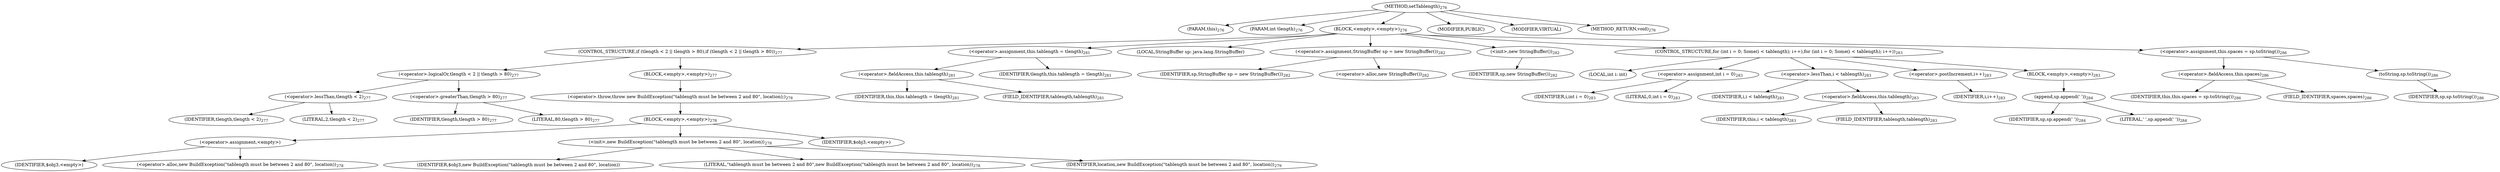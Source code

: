 digraph "setTablength" {  
"545" [label = <(METHOD,setTablength)<SUB>276</SUB>> ]
"546" [label = <(PARAM,this)<SUB>276</SUB>> ]
"547" [label = <(PARAM,int tlength)<SUB>276</SUB>> ]
"548" [label = <(BLOCK,&lt;empty&gt;,&lt;empty&gt;)<SUB>276</SUB>> ]
"549" [label = <(CONTROL_STRUCTURE,if (tlength &lt; 2 || tlength &gt; 80),if (tlength &lt; 2 || tlength &gt; 80))<SUB>277</SUB>> ]
"550" [label = <(&lt;operator&gt;.logicalOr,tlength &lt; 2 || tlength &gt; 80)<SUB>277</SUB>> ]
"551" [label = <(&lt;operator&gt;.lessThan,tlength &lt; 2)<SUB>277</SUB>> ]
"552" [label = <(IDENTIFIER,tlength,tlength &lt; 2)<SUB>277</SUB>> ]
"553" [label = <(LITERAL,2,tlength &lt; 2)<SUB>277</SUB>> ]
"554" [label = <(&lt;operator&gt;.greaterThan,tlength &gt; 80)<SUB>277</SUB>> ]
"555" [label = <(IDENTIFIER,tlength,tlength &gt; 80)<SUB>277</SUB>> ]
"556" [label = <(LITERAL,80,tlength &gt; 80)<SUB>277</SUB>> ]
"557" [label = <(BLOCK,&lt;empty&gt;,&lt;empty&gt;)<SUB>277</SUB>> ]
"558" [label = <(&lt;operator&gt;.throw,throw new BuildException(&quot;tablength must be between 2 and 80&quot;, location);)<SUB>278</SUB>> ]
"559" [label = <(BLOCK,&lt;empty&gt;,&lt;empty&gt;)<SUB>278</SUB>> ]
"560" [label = <(&lt;operator&gt;.assignment,&lt;empty&gt;)> ]
"561" [label = <(IDENTIFIER,$obj3,&lt;empty&gt;)> ]
"562" [label = <(&lt;operator&gt;.alloc,new BuildException(&quot;tablength must be between 2 and 80&quot;, location))<SUB>278</SUB>> ]
"563" [label = <(&lt;init&gt;,new BuildException(&quot;tablength must be between 2 and 80&quot;, location))<SUB>278</SUB>> ]
"564" [label = <(IDENTIFIER,$obj3,new BuildException(&quot;tablength must be between 2 and 80&quot;, location))> ]
"565" [label = <(LITERAL,&quot;tablength must be between 2 and 80&quot;,new BuildException(&quot;tablength must be between 2 and 80&quot;, location))<SUB>278</SUB>> ]
"566" [label = <(IDENTIFIER,location,new BuildException(&quot;tablength must be between 2 and 80&quot;, location))<SUB>279</SUB>> ]
"567" [label = <(IDENTIFIER,$obj3,&lt;empty&gt;)> ]
"568" [label = <(&lt;operator&gt;.assignment,this.tablength = tlength)<SUB>281</SUB>> ]
"569" [label = <(&lt;operator&gt;.fieldAccess,this.tablength)<SUB>281</SUB>> ]
"570" [label = <(IDENTIFIER,this,this.tablength = tlength)<SUB>281</SUB>> ]
"571" [label = <(FIELD_IDENTIFIER,tablength,tablength)<SUB>281</SUB>> ]
"572" [label = <(IDENTIFIER,tlength,this.tablength = tlength)<SUB>281</SUB>> ]
"16" [label = <(LOCAL,StringBuffer sp: java.lang.StringBuffer)> ]
"573" [label = <(&lt;operator&gt;.assignment,StringBuffer sp = new StringBuffer())<SUB>282</SUB>> ]
"574" [label = <(IDENTIFIER,sp,StringBuffer sp = new StringBuffer())<SUB>282</SUB>> ]
"575" [label = <(&lt;operator&gt;.alloc,new StringBuffer())<SUB>282</SUB>> ]
"576" [label = <(&lt;init&gt;,new StringBuffer())<SUB>282</SUB>> ]
"15" [label = <(IDENTIFIER,sp,new StringBuffer())<SUB>282</SUB>> ]
"577" [label = <(CONTROL_STRUCTURE,for (int i = 0; Some(i &lt; tablength); i++),for (int i = 0; Some(i &lt; tablength); i++))<SUB>283</SUB>> ]
"578" [label = <(LOCAL,int i: int)> ]
"579" [label = <(&lt;operator&gt;.assignment,int i = 0)<SUB>283</SUB>> ]
"580" [label = <(IDENTIFIER,i,int i = 0)<SUB>283</SUB>> ]
"581" [label = <(LITERAL,0,int i = 0)<SUB>283</SUB>> ]
"582" [label = <(&lt;operator&gt;.lessThan,i &lt; tablength)<SUB>283</SUB>> ]
"583" [label = <(IDENTIFIER,i,i &lt; tablength)<SUB>283</SUB>> ]
"584" [label = <(&lt;operator&gt;.fieldAccess,this.tablength)<SUB>283</SUB>> ]
"585" [label = <(IDENTIFIER,this,i &lt; tablength)<SUB>283</SUB>> ]
"586" [label = <(FIELD_IDENTIFIER,tablength,tablength)<SUB>283</SUB>> ]
"587" [label = <(&lt;operator&gt;.postIncrement,i++)<SUB>283</SUB>> ]
"588" [label = <(IDENTIFIER,i,i++)<SUB>283</SUB>> ]
"589" [label = <(BLOCK,&lt;empty&gt;,&lt;empty&gt;)<SUB>283</SUB>> ]
"590" [label = <(append,sp.append(' '))<SUB>284</SUB>> ]
"591" [label = <(IDENTIFIER,sp,sp.append(' '))<SUB>284</SUB>> ]
"592" [label = <(LITERAL,' ',sp.append(' '))<SUB>284</SUB>> ]
"593" [label = <(&lt;operator&gt;.assignment,this.spaces = sp.toString())<SUB>286</SUB>> ]
"594" [label = <(&lt;operator&gt;.fieldAccess,this.spaces)<SUB>286</SUB>> ]
"595" [label = <(IDENTIFIER,this,this.spaces = sp.toString())<SUB>286</SUB>> ]
"596" [label = <(FIELD_IDENTIFIER,spaces,spaces)<SUB>286</SUB>> ]
"597" [label = <(toString,sp.toString())<SUB>286</SUB>> ]
"598" [label = <(IDENTIFIER,sp,sp.toString())<SUB>286</SUB>> ]
"599" [label = <(MODIFIER,PUBLIC)> ]
"600" [label = <(MODIFIER,VIRTUAL)> ]
"601" [label = <(METHOD_RETURN,void)<SUB>276</SUB>> ]
  "545" -> "546" 
  "545" -> "547" 
  "545" -> "548" 
  "545" -> "599" 
  "545" -> "600" 
  "545" -> "601" 
  "548" -> "549" 
  "548" -> "568" 
  "548" -> "16" 
  "548" -> "573" 
  "548" -> "576" 
  "548" -> "577" 
  "548" -> "593" 
  "549" -> "550" 
  "549" -> "557" 
  "550" -> "551" 
  "550" -> "554" 
  "551" -> "552" 
  "551" -> "553" 
  "554" -> "555" 
  "554" -> "556" 
  "557" -> "558" 
  "558" -> "559" 
  "559" -> "560" 
  "559" -> "563" 
  "559" -> "567" 
  "560" -> "561" 
  "560" -> "562" 
  "563" -> "564" 
  "563" -> "565" 
  "563" -> "566" 
  "568" -> "569" 
  "568" -> "572" 
  "569" -> "570" 
  "569" -> "571" 
  "573" -> "574" 
  "573" -> "575" 
  "576" -> "15" 
  "577" -> "578" 
  "577" -> "579" 
  "577" -> "582" 
  "577" -> "587" 
  "577" -> "589" 
  "579" -> "580" 
  "579" -> "581" 
  "582" -> "583" 
  "582" -> "584" 
  "584" -> "585" 
  "584" -> "586" 
  "587" -> "588" 
  "589" -> "590" 
  "590" -> "591" 
  "590" -> "592" 
  "593" -> "594" 
  "593" -> "597" 
  "594" -> "595" 
  "594" -> "596" 
  "597" -> "598" 
}

